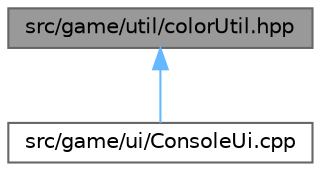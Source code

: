 digraph "src/game/util/colorUtil.hpp"
{
 // LATEX_PDF_SIZE
  bgcolor="transparent";
  edge [fontname=Helvetica,fontsize=10,labelfontname=Helvetica,labelfontsize=10];
  node [fontname=Helvetica,fontsize=10,shape=box,height=0.2,width=0.4];
  Node1 [id="Node000001",label="src/game/util/colorUtil.hpp",height=0.2,width=0.4,color="gray40", fillcolor="grey60", style="filled", fontcolor="black",tooltip="Utility functions and constants for ANSI terminal color codes (RGB and styles)."];
  Node1 -> Node2 [id="edge1_Node000001_Node000002",dir="back",color="steelblue1",style="solid",tooltip=" "];
  Node2 [id="Node000002",label="src/game/ui/ConsoleUi.cpp",height=0.2,width=0.4,color="grey40", fillcolor="white", style="filled",URL="$db/df6/_console_ui_8cpp.html",tooltip=" "];
}
